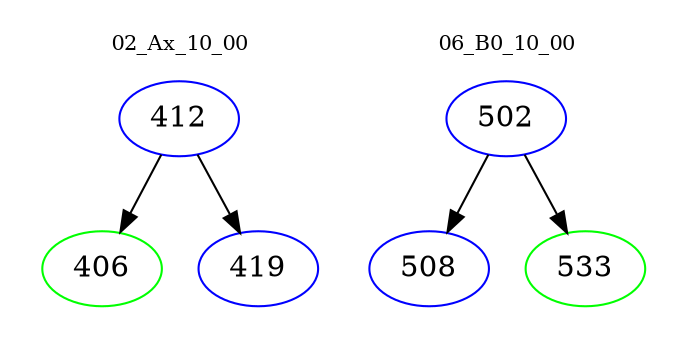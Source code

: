 digraph{
subgraph cluster_0 {
color = white
label = "02_Ax_10_00";
fontsize=10;
T0_412 [label="412", color="blue"]
T0_412 -> T0_406 [color="black"]
T0_406 [label="406", color="green"]
T0_412 -> T0_419 [color="black"]
T0_419 [label="419", color="blue"]
}
subgraph cluster_1 {
color = white
label = "06_B0_10_00";
fontsize=10;
T1_502 [label="502", color="blue"]
T1_502 -> T1_508 [color="black"]
T1_508 [label="508", color="blue"]
T1_502 -> T1_533 [color="black"]
T1_533 [label="533", color="green"]
}
}
